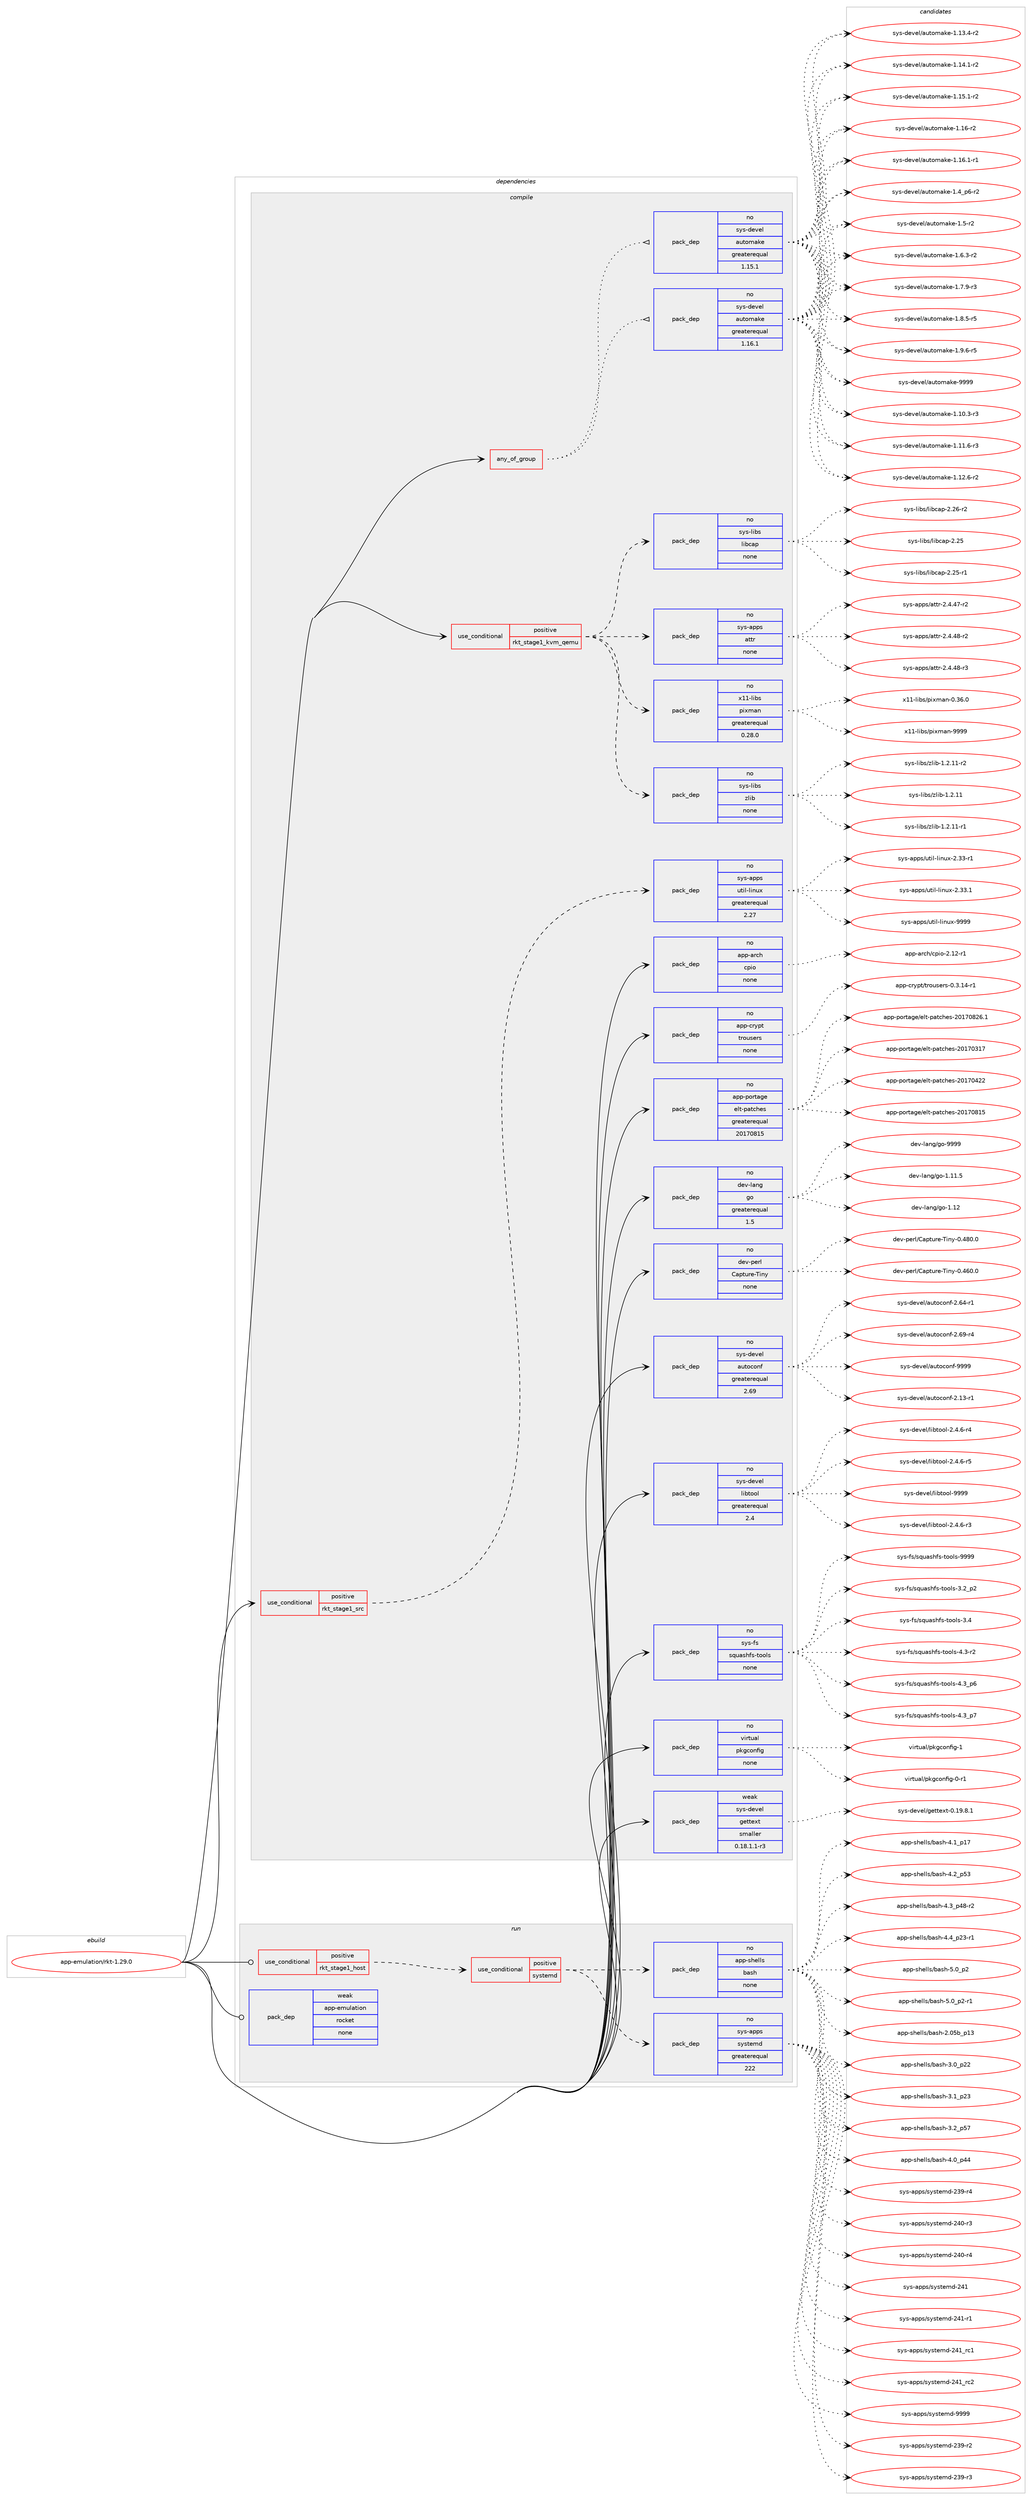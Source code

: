 digraph prolog {

# *************
# Graph options
# *************

newrank=true;
concentrate=true;
compound=true;
graph [rankdir=LR,fontname=Helvetica,fontsize=10,ranksep=1.5];#, ranksep=2.5, nodesep=0.2];
edge  [arrowhead=vee];
node  [fontname=Helvetica,fontsize=10];

# **********
# The ebuild
# **********

subgraph cluster_leftcol {
color=gray;
rank=same;
label=<<i>ebuild</i>>;
id [label="app-emulation/rkt-1.29.0", color=red, width=4, href="../app-emulation/rkt-1.29.0.svg"];
}

# ****************
# The dependencies
# ****************

subgraph cluster_midcol {
color=gray;
label=<<i>dependencies</i>>;
subgraph cluster_compile {
fillcolor="#eeeeee";
style=filled;
label=<<i>compile</i>>;
subgraph any19491 {
dependency1288333 [label=<<TABLE BORDER="0" CELLBORDER="1" CELLSPACING="0" CELLPADDING="4"><TR><TD CELLPADDING="10">any_of_group</TD></TR></TABLE>>, shape=none, color=red];subgraph pack917649 {
dependency1288334 [label=<<TABLE BORDER="0" CELLBORDER="1" CELLSPACING="0" CELLPADDING="4" WIDTH="220"><TR><TD ROWSPAN="6" CELLPADDING="30">pack_dep</TD></TR><TR><TD WIDTH="110">no</TD></TR><TR><TD>sys-devel</TD></TR><TR><TD>automake</TD></TR><TR><TD>greaterequal</TD></TR><TR><TD>1.16.1</TD></TR></TABLE>>, shape=none, color=blue];
}
dependency1288333:e -> dependency1288334:w [weight=20,style="dotted",arrowhead="oinv"];
subgraph pack917650 {
dependency1288335 [label=<<TABLE BORDER="0" CELLBORDER="1" CELLSPACING="0" CELLPADDING="4" WIDTH="220"><TR><TD ROWSPAN="6" CELLPADDING="30">pack_dep</TD></TR><TR><TD WIDTH="110">no</TD></TR><TR><TD>sys-devel</TD></TR><TR><TD>automake</TD></TR><TR><TD>greaterequal</TD></TR><TR><TD>1.15.1</TD></TR></TABLE>>, shape=none, color=blue];
}
dependency1288333:e -> dependency1288335:w [weight=20,style="dotted",arrowhead="oinv"];
}
id:e -> dependency1288333:w [weight=20,style="solid",arrowhead="vee"];
subgraph cond350665 {
dependency1288336 [label=<<TABLE BORDER="0" CELLBORDER="1" CELLSPACING="0" CELLPADDING="4"><TR><TD ROWSPAN="3" CELLPADDING="10">use_conditional</TD></TR><TR><TD>positive</TD></TR><TR><TD>rkt_stage1_kvm_qemu</TD></TR></TABLE>>, shape=none, color=red];
subgraph pack917651 {
dependency1288337 [label=<<TABLE BORDER="0" CELLBORDER="1" CELLSPACING="0" CELLPADDING="4" WIDTH="220"><TR><TD ROWSPAN="6" CELLPADDING="30">pack_dep</TD></TR><TR><TD WIDTH="110">no</TD></TR><TR><TD>sys-apps</TD></TR><TR><TD>attr</TD></TR><TR><TD>none</TD></TR><TR><TD></TD></TR></TABLE>>, shape=none, color=blue];
}
dependency1288336:e -> dependency1288337:w [weight=20,style="dashed",arrowhead="vee"];
subgraph pack917652 {
dependency1288338 [label=<<TABLE BORDER="0" CELLBORDER="1" CELLSPACING="0" CELLPADDING="4" WIDTH="220"><TR><TD ROWSPAN="6" CELLPADDING="30">pack_dep</TD></TR><TR><TD WIDTH="110">no</TD></TR><TR><TD>sys-libs</TD></TR><TR><TD>libcap</TD></TR><TR><TD>none</TD></TR><TR><TD></TD></TR></TABLE>>, shape=none, color=blue];
}
dependency1288336:e -> dependency1288338:w [weight=20,style="dashed",arrowhead="vee"];
subgraph pack917653 {
dependency1288339 [label=<<TABLE BORDER="0" CELLBORDER="1" CELLSPACING="0" CELLPADDING="4" WIDTH="220"><TR><TD ROWSPAN="6" CELLPADDING="30">pack_dep</TD></TR><TR><TD WIDTH="110">no</TD></TR><TR><TD>sys-libs</TD></TR><TR><TD>zlib</TD></TR><TR><TD>none</TD></TR><TR><TD></TD></TR></TABLE>>, shape=none, color=blue];
}
dependency1288336:e -> dependency1288339:w [weight=20,style="dashed",arrowhead="vee"];
subgraph pack917654 {
dependency1288340 [label=<<TABLE BORDER="0" CELLBORDER="1" CELLSPACING="0" CELLPADDING="4" WIDTH="220"><TR><TD ROWSPAN="6" CELLPADDING="30">pack_dep</TD></TR><TR><TD WIDTH="110">no</TD></TR><TR><TD>x11-libs</TD></TR><TR><TD>pixman</TD></TR><TR><TD>greaterequal</TD></TR><TR><TD>0.28.0</TD></TR></TABLE>>, shape=none, color=blue];
}
dependency1288336:e -> dependency1288340:w [weight=20,style="dashed",arrowhead="vee"];
}
id:e -> dependency1288336:w [weight=20,style="solid",arrowhead="vee"];
subgraph cond350666 {
dependency1288341 [label=<<TABLE BORDER="0" CELLBORDER="1" CELLSPACING="0" CELLPADDING="4"><TR><TD ROWSPAN="3" CELLPADDING="10">use_conditional</TD></TR><TR><TD>positive</TD></TR><TR><TD>rkt_stage1_src</TD></TR></TABLE>>, shape=none, color=red];
subgraph pack917655 {
dependency1288342 [label=<<TABLE BORDER="0" CELLBORDER="1" CELLSPACING="0" CELLPADDING="4" WIDTH="220"><TR><TD ROWSPAN="6" CELLPADDING="30">pack_dep</TD></TR><TR><TD WIDTH="110">no</TD></TR><TR><TD>sys-apps</TD></TR><TR><TD>util-linux</TD></TR><TR><TD>greaterequal</TD></TR><TR><TD>2.27</TD></TR></TABLE>>, shape=none, color=blue];
}
dependency1288341:e -> dependency1288342:w [weight=20,style="dashed",arrowhead="vee"];
}
id:e -> dependency1288341:w [weight=20,style="solid",arrowhead="vee"];
subgraph pack917656 {
dependency1288343 [label=<<TABLE BORDER="0" CELLBORDER="1" CELLSPACING="0" CELLPADDING="4" WIDTH="220"><TR><TD ROWSPAN="6" CELLPADDING="30">pack_dep</TD></TR><TR><TD WIDTH="110">no</TD></TR><TR><TD>app-arch</TD></TR><TR><TD>cpio</TD></TR><TR><TD>none</TD></TR><TR><TD></TD></TR></TABLE>>, shape=none, color=blue];
}
id:e -> dependency1288343:w [weight=20,style="solid",arrowhead="vee"];
subgraph pack917657 {
dependency1288344 [label=<<TABLE BORDER="0" CELLBORDER="1" CELLSPACING="0" CELLPADDING="4" WIDTH="220"><TR><TD ROWSPAN="6" CELLPADDING="30">pack_dep</TD></TR><TR><TD WIDTH="110">no</TD></TR><TR><TD>app-crypt</TD></TR><TR><TD>trousers</TD></TR><TR><TD>none</TD></TR><TR><TD></TD></TR></TABLE>>, shape=none, color=blue];
}
id:e -> dependency1288344:w [weight=20,style="solid",arrowhead="vee"];
subgraph pack917658 {
dependency1288345 [label=<<TABLE BORDER="0" CELLBORDER="1" CELLSPACING="0" CELLPADDING="4" WIDTH="220"><TR><TD ROWSPAN="6" CELLPADDING="30">pack_dep</TD></TR><TR><TD WIDTH="110">no</TD></TR><TR><TD>app-portage</TD></TR><TR><TD>elt-patches</TD></TR><TR><TD>greaterequal</TD></TR><TR><TD>20170815</TD></TR></TABLE>>, shape=none, color=blue];
}
id:e -> dependency1288345:w [weight=20,style="solid",arrowhead="vee"];
subgraph pack917659 {
dependency1288346 [label=<<TABLE BORDER="0" CELLBORDER="1" CELLSPACING="0" CELLPADDING="4" WIDTH="220"><TR><TD ROWSPAN="6" CELLPADDING="30">pack_dep</TD></TR><TR><TD WIDTH="110">no</TD></TR><TR><TD>dev-lang</TD></TR><TR><TD>go</TD></TR><TR><TD>greaterequal</TD></TR><TR><TD>1.5</TD></TR></TABLE>>, shape=none, color=blue];
}
id:e -> dependency1288346:w [weight=20,style="solid",arrowhead="vee"];
subgraph pack917660 {
dependency1288347 [label=<<TABLE BORDER="0" CELLBORDER="1" CELLSPACING="0" CELLPADDING="4" WIDTH="220"><TR><TD ROWSPAN="6" CELLPADDING="30">pack_dep</TD></TR><TR><TD WIDTH="110">no</TD></TR><TR><TD>dev-perl</TD></TR><TR><TD>Capture-Tiny</TD></TR><TR><TD>none</TD></TR><TR><TD></TD></TR></TABLE>>, shape=none, color=blue];
}
id:e -> dependency1288347:w [weight=20,style="solid",arrowhead="vee"];
subgraph pack917661 {
dependency1288348 [label=<<TABLE BORDER="0" CELLBORDER="1" CELLSPACING="0" CELLPADDING="4" WIDTH="220"><TR><TD ROWSPAN="6" CELLPADDING="30">pack_dep</TD></TR><TR><TD WIDTH="110">no</TD></TR><TR><TD>sys-devel</TD></TR><TR><TD>autoconf</TD></TR><TR><TD>greaterequal</TD></TR><TR><TD>2.69</TD></TR></TABLE>>, shape=none, color=blue];
}
id:e -> dependency1288348:w [weight=20,style="solid",arrowhead="vee"];
subgraph pack917662 {
dependency1288349 [label=<<TABLE BORDER="0" CELLBORDER="1" CELLSPACING="0" CELLPADDING="4" WIDTH="220"><TR><TD ROWSPAN="6" CELLPADDING="30">pack_dep</TD></TR><TR><TD WIDTH="110">no</TD></TR><TR><TD>sys-devel</TD></TR><TR><TD>libtool</TD></TR><TR><TD>greaterequal</TD></TR><TR><TD>2.4</TD></TR></TABLE>>, shape=none, color=blue];
}
id:e -> dependency1288349:w [weight=20,style="solid",arrowhead="vee"];
subgraph pack917663 {
dependency1288350 [label=<<TABLE BORDER="0" CELLBORDER="1" CELLSPACING="0" CELLPADDING="4" WIDTH="220"><TR><TD ROWSPAN="6" CELLPADDING="30">pack_dep</TD></TR><TR><TD WIDTH="110">no</TD></TR><TR><TD>sys-fs</TD></TR><TR><TD>squashfs-tools</TD></TR><TR><TD>none</TD></TR><TR><TD></TD></TR></TABLE>>, shape=none, color=blue];
}
id:e -> dependency1288350:w [weight=20,style="solid",arrowhead="vee"];
subgraph pack917664 {
dependency1288351 [label=<<TABLE BORDER="0" CELLBORDER="1" CELLSPACING="0" CELLPADDING="4" WIDTH="220"><TR><TD ROWSPAN="6" CELLPADDING="30">pack_dep</TD></TR><TR><TD WIDTH="110">no</TD></TR><TR><TD>virtual</TD></TR><TR><TD>pkgconfig</TD></TR><TR><TD>none</TD></TR><TR><TD></TD></TR></TABLE>>, shape=none, color=blue];
}
id:e -> dependency1288351:w [weight=20,style="solid",arrowhead="vee"];
subgraph pack917665 {
dependency1288352 [label=<<TABLE BORDER="0" CELLBORDER="1" CELLSPACING="0" CELLPADDING="4" WIDTH="220"><TR><TD ROWSPAN="6" CELLPADDING="30">pack_dep</TD></TR><TR><TD WIDTH="110">weak</TD></TR><TR><TD>sys-devel</TD></TR><TR><TD>gettext</TD></TR><TR><TD>smaller</TD></TR><TR><TD>0.18.1.1-r3</TD></TR></TABLE>>, shape=none, color=blue];
}
id:e -> dependency1288352:w [weight=20,style="solid",arrowhead="vee"];
}
subgraph cluster_compileandrun {
fillcolor="#eeeeee";
style=filled;
label=<<i>compile and run</i>>;
}
subgraph cluster_run {
fillcolor="#eeeeee";
style=filled;
label=<<i>run</i>>;
subgraph cond350667 {
dependency1288353 [label=<<TABLE BORDER="0" CELLBORDER="1" CELLSPACING="0" CELLPADDING="4"><TR><TD ROWSPAN="3" CELLPADDING="10">use_conditional</TD></TR><TR><TD>positive</TD></TR><TR><TD>rkt_stage1_host</TD></TR></TABLE>>, shape=none, color=red];
subgraph cond350668 {
dependency1288354 [label=<<TABLE BORDER="0" CELLBORDER="1" CELLSPACING="0" CELLPADDING="4"><TR><TD ROWSPAN="3" CELLPADDING="10">use_conditional</TD></TR><TR><TD>positive</TD></TR><TR><TD>systemd</TD></TR></TABLE>>, shape=none, color=red];
subgraph pack917666 {
dependency1288355 [label=<<TABLE BORDER="0" CELLBORDER="1" CELLSPACING="0" CELLPADDING="4" WIDTH="220"><TR><TD ROWSPAN="6" CELLPADDING="30">pack_dep</TD></TR><TR><TD WIDTH="110">no</TD></TR><TR><TD>sys-apps</TD></TR><TR><TD>systemd</TD></TR><TR><TD>greaterequal</TD></TR><TR><TD>222</TD></TR></TABLE>>, shape=none, color=blue];
}
dependency1288354:e -> dependency1288355:w [weight=20,style="dashed",arrowhead="vee"];
subgraph pack917667 {
dependency1288356 [label=<<TABLE BORDER="0" CELLBORDER="1" CELLSPACING="0" CELLPADDING="4" WIDTH="220"><TR><TD ROWSPAN="6" CELLPADDING="30">pack_dep</TD></TR><TR><TD WIDTH="110">no</TD></TR><TR><TD>app-shells</TD></TR><TR><TD>bash</TD></TR><TR><TD>none</TD></TR><TR><TD></TD></TR></TABLE>>, shape=none, color=blue];
}
dependency1288354:e -> dependency1288356:w [weight=20,style="dashed",arrowhead="vee"];
}
dependency1288353:e -> dependency1288354:w [weight=20,style="dashed",arrowhead="vee"];
}
id:e -> dependency1288353:w [weight=20,style="solid",arrowhead="odot"];
subgraph pack917668 {
dependency1288357 [label=<<TABLE BORDER="0" CELLBORDER="1" CELLSPACING="0" CELLPADDING="4" WIDTH="220"><TR><TD ROWSPAN="6" CELLPADDING="30">pack_dep</TD></TR><TR><TD WIDTH="110">weak</TD></TR><TR><TD>app-emulation</TD></TR><TR><TD>rocket</TD></TR><TR><TD>none</TD></TR><TR><TD></TD></TR></TABLE>>, shape=none, color=blue];
}
id:e -> dependency1288357:w [weight=20,style="solid",arrowhead="odot"];
}
}

# **************
# The candidates
# **************

subgraph cluster_choices {
rank=same;
color=gray;
label=<<i>candidates</i>>;

subgraph choice917649 {
color=black;
nodesep=1;
choice11512111545100101118101108479711711611110997107101454946494846514511451 [label="sys-devel/automake-1.10.3-r3", color=red, width=4,href="../sys-devel/automake-1.10.3-r3.svg"];
choice11512111545100101118101108479711711611110997107101454946494946544511451 [label="sys-devel/automake-1.11.6-r3", color=red, width=4,href="../sys-devel/automake-1.11.6-r3.svg"];
choice11512111545100101118101108479711711611110997107101454946495046544511450 [label="sys-devel/automake-1.12.6-r2", color=red, width=4,href="../sys-devel/automake-1.12.6-r2.svg"];
choice11512111545100101118101108479711711611110997107101454946495146524511450 [label="sys-devel/automake-1.13.4-r2", color=red, width=4,href="../sys-devel/automake-1.13.4-r2.svg"];
choice11512111545100101118101108479711711611110997107101454946495246494511450 [label="sys-devel/automake-1.14.1-r2", color=red, width=4,href="../sys-devel/automake-1.14.1-r2.svg"];
choice11512111545100101118101108479711711611110997107101454946495346494511450 [label="sys-devel/automake-1.15.1-r2", color=red, width=4,href="../sys-devel/automake-1.15.1-r2.svg"];
choice1151211154510010111810110847971171161111099710710145494649544511450 [label="sys-devel/automake-1.16-r2", color=red, width=4,href="../sys-devel/automake-1.16-r2.svg"];
choice11512111545100101118101108479711711611110997107101454946495446494511449 [label="sys-devel/automake-1.16.1-r1", color=red, width=4,href="../sys-devel/automake-1.16.1-r1.svg"];
choice115121115451001011181011084797117116111109971071014549465295112544511450 [label="sys-devel/automake-1.4_p6-r2", color=red, width=4,href="../sys-devel/automake-1.4_p6-r2.svg"];
choice11512111545100101118101108479711711611110997107101454946534511450 [label="sys-devel/automake-1.5-r2", color=red, width=4,href="../sys-devel/automake-1.5-r2.svg"];
choice115121115451001011181011084797117116111109971071014549465446514511450 [label="sys-devel/automake-1.6.3-r2", color=red, width=4,href="../sys-devel/automake-1.6.3-r2.svg"];
choice115121115451001011181011084797117116111109971071014549465546574511451 [label="sys-devel/automake-1.7.9-r3", color=red, width=4,href="../sys-devel/automake-1.7.9-r3.svg"];
choice115121115451001011181011084797117116111109971071014549465646534511453 [label="sys-devel/automake-1.8.5-r5", color=red, width=4,href="../sys-devel/automake-1.8.5-r5.svg"];
choice115121115451001011181011084797117116111109971071014549465746544511453 [label="sys-devel/automake-1.9.6-r5", color=red, width=4,href="../sys-devel/automake-1.9.6-r5.svg"];
choice115121115451001011181011084797117116111109971071014557575757 [label="sys-devel/automake-9999", color=red, width=4,href="../sys-devel/automake-9999.svg"];
dependency1288334:e -> choice11512111545100101118101108479711711611110997107101454946494846514511451:w [style=dotted,weight="100"];
dependency1288334:e -> choice11512111545100101118101108479711711611110997107101454946494946544511451:w [style=dotted,weight="100"];
dependency1288334:e -> choice11512111545100101118101108479711711611110997107101454946495046544511450:w [style=dotted,weight="100"];
dependency1288334:e -> choice11512111545100101118101108479711711611110997107101454946495146524511450:w [style=dotted,weight="100"];
dependency1288334:e -> choice11512111545100101118101108479711711611110997107101454946495246494511450:w [style=dotted,weight="100"];
dependency1288334:e -> choice11512111545100101118101108479711711611110997107101454946495346494511450:w [style=dotted,weight="100"];
dependency1288334:e -> choice1151211154510010111810110847971171161111099710710145494649544511450:w [style=dotted,weight="100"];
dependency1288334:e -> choice11512111545100101118101108479711711611110997107101454946495446494511449:w [style=dotted,weight="100"];
dependency1288334:e -> choice115121115451001011181011084797117116111109971071014549465295112544511450:w [style=dotted,weight="100"];
dependency1288334:e -> choice11512111545100101118101108479711711611110997107101454946534511450:w [style=dotted,weight="100"];
dependency1288334:e -> choice115121115451001011181011084797117116111109971071014549465446514511450:w [style=dotted,weight="100"];
dependency1288334:e -> choice115121115451001011181011084797117116111109971071014549465546574511451:w [style=dotted,weight="100"];
dependency1288334:e -> choice115121115451001011181011084797117116111109971071014549465646534511453:w [style=dotted,weight="100"];
dependency1288334:e -> choice115121115451001011181011084797117116111109971071014549465746544511453:w [style=dotted,weight="100"];
dependency1288334:e -> choice115121115451001011181011084797117116111109971071014557575757:w [style=dotted,weight="100"];
}
subgraph choice917650 {
color=black;
nodesep=1;
choice11512111545100101118101108479711711611110997107101454946494846514511451 [label="sys-devel/automake-1.10.3-r3", color=red, width=4,href="../sys-devel/automake-1.10.3-r3.svg"];
choice11512111545100101118101108479711711611110997107101454946494946544511451 [label="sys-devel/automake-1.11.6-r3", color=red, width=4,href="../sys-devel/automake-1.11.6-r3.svg"];
choice11512111545100101118101108479711711611110997107101454946495046544511450 [label="sys-devel/automake-1.12.6-r2", color=red, width=4,href="../sys-devel/automake-1.12.6-r2.svg"];
choice11512111545100101118101108479711711611110997107101454946495146524511450 [label="sys-devel/automake-1.13.4-r2", color=red, width=4,href="../sys-devel/automake-1.13.4-r2.svg"];
choice11512111545100101118101108479711711611110997107101454946495246494511450 [label="sys-devel/automake-1.14.1-r2", color=red, width=4,href="../sys-devel/automake-1.14.1-r2.svg"];
choice11512111545100101118101108479711711611110997107101454946495346494511450 [label="sys-devel/automake-1.15.1-r2", color=red, width=4,href="../sys-devel/automake-1.15.1-r2.svg"];
choice1151211154510010111810110847971171161111099710710145494649544511450 [label="sys-devel/automake-1.16-r2", color=red, width=4,href="../sys-devel/automake-1.16-r2.svg"];
choice11512111545100101118101108479711711611110997107101454946495446494511449 [label="sys-devel/automake-1.16.1-r1", color=red, width=4,href="../sys-devel/automake-1.16.1-r1.svg"];
choice115121115451001011181011084797117116111109971071014549465295112544511450 [label="sys-devel/automake-1.4_p6-r2", color=red, width=4,href="../sys-devel/automake-1.4_p6-r2.svg"];
choice11512111545100101118101108479711711611110997107101454946534511450 [label="sys-devel/automake-1.5-r2", color=red, width=4,href="../sys-devel/automake-1.5-r2.svg"];
choice115121115451001011181011084797117116111109971071014549465446514511450 [label="sys-devel/automake-1.6.3-r2", color=red, width=4,href="../sys-devel/automake-1.6.3-r2.svg"];
choice115121115451001011181011084797117116111109971071014549465546574511451 [label="sys-devel/automake-1.7.9-r3", color=red, width=4,href="../sys-devel/automake-1.7.9-r3.svg"];
choice115121115451001011181011084797117116111109971071014549465646534511453 [label="sys-devel/automake-1.8.5-r5", color=red, width=4,href="../sys-devel/automake-1.8.5-r5.svg"];
choice115121115451001011181011084797117116111109971071014549465746544511453 [label="sys-devel/automake-1.9.6-r5", color=red, width=4,href="../sys-devel/automake-1.9.6-r5.svg"];
choice115121115451001011181011084797117116111109971071014557575757 [label="sys-devel/automake-9999", color=red, width=4,href="../sys-devel/automake-9999.svg"];
dependency1288335:e -> choice11512111545100101118101108479711711611110997107101454946494846514511451:w [style=dotted,weight="100"];
dependency1288335:e -> choice11512111545100101118101108479711711611110997107101454946494946544511451:w [style=dotted,weight="100"];
dependency1288335:e -> choice11512111545100101118101108479711711611110997107101454946495046544511450:w [style=dotted,weight="100"];
dependency1288335:e -> choice11512111545100101118101108479711711611110997107101454946495146524511450:w [style=dotted,weight="100"];
dependency1288335:e -> choice11512111545100101118101108479711711611110997107101454946495246494511450:w [style=dotted,weight="100"];
dependency1288335:e -> choice11512111545100101118101108479711711611110997107101454946495346494511450:w [style=dotted,weight="100"];
dependency1288335:e -> choice1151211154510010111810110847971171161111099710710145494649544511450:w [style=dotted,weight="100"];
dependency1288335:e -> choice11512111545100101118101108479711711611110997107101454946495446494511449:w [style=dotted,weight="100"];
dependency1288335:e -> choice115121115451001011181011084797117116111109971071014549465295112544511450:w [style=dotted,weight="100"];
dependency1288335:e -> choice11512111545100101118101108479711711611110997107101454946534511450:w [style=dotted,weight="100"];
dependency1288335:e -> choice115121115451001011181011084797117116111109971071014549465446514511450:w [style=dotted,weight="100"];
dependency1288335:e -> choice115121115451001011181011084797117116111109971071014549465546574511451:w [style=dotted,weight="100"];
dependency1288335:e -> choice115121115451001011181011084797117116111109971071014549465646534511453:w [style=dotted,weight="100"];
dependency1288335:e -> choice115121115451001011181011084797117116111109971071014549465746544511453:w [style=dotted,weight="100"];
dependency1288335:e -> choice115121115451001011181011084797117116111109971071014557575757:w [style=dotted,weight="100"];
}
subgraph choice917651 {
color=black;
nodesep=1;
choice11512111545971121121154797116116114455046524652554511450 [label="sys-apps/attr-2.4.47-r2", color=red, width=4,href="../sys-apps/attr-2.4.47-r2.svg"];
choice11512111545971121121154797116116114455046524652564511450 [label="sys-apps/attr-2.4.48-r2", color=red, width=4,href="../sys-apps/attr-2.4.48-r2.svg"];
choice11512111545971121121154797116116114455046524652564511451 [label="sys-apps/attr-2.4.48-r3", color=red, width=4,href="../sys-apps/attr-2.4.48-r3.svg"];
dependency1288337:e -> choice11512111545971121121154797116116114455046524652554511450:w [style=dotted,weight="100"];
dependency1288337:e -> choice11512111545971121121154797116116114455046524652564511450:w [style=dotted,weight="100"];
dependency1288337:e -> choice11512111545971121121154797116116114455046524652564511451:w [style=dotted,weight="100"];
}
subgraph choice917652 {
color=black;
nodesep=1;
choice1151211154510810598115471081059899971124550465053 [label="sys-libs/libcap-2.25", color=red, width=4,href="../sys-libs/libcap-2.25.svg"];
choice11512111545108105981154710810598999711245504650534511449 [label="sys-libs/libcap-2.25-r1", color=red, width=4,href="../sys-libs/libcap-2.25-r1.svg"];
choice11512111545108105981154710810598999711245504650544511450 [label="sys-libs/libcap-2.26-r2", color=red, width=4,href="../sys-libs/libcap-2.26-r2.svg"];
dependency1288338:e -> choice1151211154510810598115471081059899971124550465053:w [style=dotted,weight="100"];
dependency1288338:e -> choice11512111545108105981154710810598999711245504650534511449:w [style=dotted,weight="100"];
dependency1288338:e -> choice11512111545108105981154710810598999711245504650544511450:w [style=dotted,weight="100"];
}
subgraph choice917653 {
color=black;
nodesep=1;
choice1151211154510810598115471221081059845494650464949 [label="sys-libs/zlib-1.2.11", color=red, width=4,href="../sys-libs/zlib-1.2.11.svg"];
choice11512111545108105981154712210810598454946504649494511449 [label="sys-libs/zlib-1.2.11-r1", color=red, width=4,href="../sys-libs/zlib-1.2.11-r1.svg"];
choice11512111545108105981154712210810598454946504649494511450 [label="sys-libs/zlib-1.2.11-r2", color=red, width=4,href="../sys-libs/zlib-1.2.11-r2.svg"];
dependency1288339:e -> choice1151211154510810598115471221081059845494650464949:w [style=dotted,weight="100"];
dependency1288339:e -> choice11512111545108105981154712210810598454946504649494511449:w [style=dotted,weight="100"];
dependency1288339:e -> choice11512111545108105981154712210810598454946504649494511450:w [style=dotted,weight="100"];
}
subgraph choice917654 {
color=black;
nodesep=1;
choice12049494510810598115471121051201099711045484651544648 [label="x11-libs/pixman-0.36.0", color=red, width=4,href="../x11-libs/pixman-0.36.0.svg"];
choice1204949451081059811547112105120109971104557575757 [label="x11-libs/pixman-9999", color=red, width=4,href="../x11-libs/pixman-9999.svg"];
dependency1288340:e -> choice12049494510810598115471121051201099711045484651544648:w [style=dotted,weight="100"];
dependency1288340:e -> choice1204949451081059811547112105120109971104557575757:w [style=dotted,weight="100"];
}
subgraph choice917655 {
color=black;
nodesep=1;
choice1151211154597112112115471171161051084510810511011712045504651514511449 [label="sys-apps/util-linux-2.33-r1", color=red, width=4,href="../sys-apps/util-linux-2.33-r1.svg"];
choice1151211154597112112115471171161051084510810511011712045504651514649 [label="sys-apps/util-linux-2.33.1", color=red, width=4,href="../sys-apps/util-linux-2.33.1.svg"];
choice115121115459711211211547117116105108451081051101171204557575757 [label="sys-apps/util-linux-9999", color=red, width=4,href="../sys-apps/util-linux-9999.svg"];
dependency1288342:e -> choice1151211154597112112115471171161051084510810511011712045504651514511449:w [style=dotted,weight="100"];
dependency1288342:e -> choice1151211154597112112115471171161051084510810511011712045504651514649:w [style=dotted,weight="100"];
dependency1288342:e -> choice115121115459711211211547117116105108451081051101171204557575757:w [style=dotted,weight="100"];
}
subgraph choice917656 {
color=black;
nodesep=1;
choice97112112459711499104479911210511145504649504511449 [label="app-arch/cpio-2.12-r1", color=red, width=4,href="../app-arch/cpio-2.12-r1.svg"];
dependency1288343:e -> choice97112112459711499104479911210511145504649504511449:w [style=dotted,weight="100"];
}
subgraph choice917657 {
color=black;
nodesep=1;
choice97112112459911412111211647116114111117115101114115454846514649524511449 [label="app-crypt/trousers-0.3.14-r1", color=red, width=4,href="../app-crypt/trousers-0.3.14-r1.svg"];
dependency1288344:e -> choice97112112459911412111211647116114111117115101114115454846514649524511449:w [style=dotted,weight="100"];
}
subgraph choice917658 {
color=black;
nodesep=1;
choice97112112451121111141169710310147101108116451129711699104101115455048495548514955 [label="app-portage/elt-patches-20170317", color=red, width=4,href="../app-portage/elt-patches-20170317.svg"];
choice97112112451121111141169710310147101108116451129711699104101115455048495548525050 [label="app-portage/elt-patches-20170422", color=red, width=4,href="../app-portage/elt-patches-20170422.svg"];
choice97112112451121111141169710310147101108116451129711699104101115455048495548564953 [label="app-portage/elt-patches-20170815", color=red, width=4,href="../app-portage/elt-patches-20170815.svg"];
choice971121124511211111411697103101471011081164511297116991041011154550484955485650544649 [label="app-portage/elt-patches-20170826.1", color=red, width=4,href="../app-portage/elt-patches-20170826.1.svg"];
dependency1288345:e -> choice97112112451121111141169710310147101108116451129711699104101115455048495548514955:w [style=dotted,weight="100"];
dependency1288345:e -> choice97112112451121111141169710310147101108116451129711699104101115455048495548525050:w [style=dotted,weight="100"];
dependency1288345:e -> choice97112112451121111141169710310147101108116451129711699104101115455048495548564953:w [style=dotted,weight="100"];
dependency1288345:e -> choice971121124511211111411697103101471011081164511297116991041011154550484955485650544649:w [style=dotted,weight="100"];
}
subgraph choice917659 {
color=black;
nodesep=1;
choice10010111845108971101034710311145494649494653 [label="dev-lang/go-1.11.5", color=red, width=4,href="../dev-lang/go-1.11.5.svg"];
choice1001011184510897110103471031114549464950 [label="dev-lang/go-1.12", color=red, width=4,href="../dev-lang/go-1.12.svg"];
choice1001011184510897110103471031114557575757 [label="dev-lang/go-9999", color=red, width=4,href="../dev-lang/go-9999.svg"];
dependency1288346:e -> choice10010111845108971101034710311145494649494653:w [style=dotted,weight="100"];
dependency1288346:e -> choice1001011184510897110103471031114549464950:w [style=dotted,weight="100"];
dependency1288346:e -> choice1001011184510897110103471031114557575757:w [style=dotted,weight="100"];
}
subgraph choice917660 {
color=black;
nodesep=1;
choice1001011184511210111410847679711211611711410145841051101214548465254484648 [label="dev-perl/Capture-Tiny-0.460.0", color=red, width=4,href="../dev-perl/Capture-Tiny-0.460.0.svg"];
choice1001011184511210111410847679711211611711410145841051101214548465256484648 [label="dev-perl/Capture-Tiny-0.480.0", color=red, width=4,href="../dev-perl/Capture-Tiny-0.480.0.svg"];
dependency1288347:e -> choice1001011184511210111410847679711211611711410145841051101214548465254484648:w [style=dotted,weight="100"];
dependency1288347:e -> choice1001011184511210111410847679711211611711410145841051101214548465256484648:w [style=dotted,weight="100"];
}
subgraph choice917661 {
color=black;
nodesep=1;
choice1151211154510010111810110847971171161119911111010245504649514511449 [label="sys-devel/autoconf-2.13-r1", color=red, width=4,href="../sys-devel/autoconf-2.13-r1.svg"];
choice1151211154510010111810110847971171161119911111010245504654524511449 [label="sys-devel/autoconf-2.64-r1", color=red, width=4,href="../sys-devel/autoconf-2.64-r1.svg"];
choice1151211154510010111810110847971171161119911111010245504654574511452 [label="sys-devel/autoconf-2.69-r4", color=red, width=4,href="../sys-devel/autoconf-2.69-r4.svg"];
choice115121115451001011181011084797117116111991111101024557575757 [label="sys-devel/autoconf-9999", color=red, width=4,href="../sys-devel/autoconf-9999.svg"];
dependency1288348:e -> choice1151211154510010111810110847971171161119911111010245504649514511449:w [style=dotted,weight="100"];
dependency1288348:e -> choice1151211154510010111810110847971171161119911111010245504654524511449:w [style=dotted,weight="100"];
dependency1288348:e -> choice1151211154510010111810110847971171161119911111010245504654574511452:w [style=dotted,weight="100"];
dependency1288348:e -> choice115121115451001011181011084797117116111991111101024557575757:w [style=dotted,weight="100"];
}
subgraph choice917662 {
color=black;
nodesep=1;
choice1151211154510010111810110847108105981161111111084550465246544511451 [label="sys-devel/libtool-2.4.6-r3", color=red, width=4,href="../sys-devel/libtool-2.4.6-r3.svg"];
choice1151211154510010111810110847108105981161111111084550465246544511452 [label="sys-devel/libtool-2.4.6-r4", color=red, width=4,href="../sys-devel/libtool-2.4.6-r4.svg"];
choice1151211154510010111810110847108105981161111111084550465246544511453 [label="sys-devel/libtool-2.4.6-r5", color=red, width=4,href="../sys-devel/libtool-2.4.6-r5.svg"];
choice1151211154510010111810110847108105981161111111084557575757 [label="sys-devel/libtool-9999", color=red, width=4,href="../sys-devel/libtool-9999.svg"];
dependency1288349:e -> choice1151211154510010111810110847108105981161111111084550465246544511451:w [style=dotted,weight="100"];
dependency1288349:e -> choice1151211154510010111810110847108105981161111111084550465246544511452:w [style=dotted,weight="100"];
dependency1288349:e -> choice1151211154510010111810110847108105981161111111084550465246544511453:w [style=dotted,weight="100"];
dependency1288349:e -> choice1151211154510010111810110847108105981161111111084557575757:w [style=dotted,weight="100"];
}
subgraph choice917663 {
color=black;
nodesep=1;
choice11512111545102115471151131179711510410211545116111111108115455146509511250 [label="sys-fs/squashfs-tools-3.2_p2", color=red, width=4,href="../sys-fs/squashfs-tools-3.2_p2.svg"];
choice1151211154510211547115113117971151041021154511611111110811545514652 [label="sys-fs/squashfs-tools-3.4", color=red, width=4,href="../sys-fs/squashfs-tools-3.4.svg"];
choice11512111545102115471151131179711510410211545116111111108115455246514511450 [label="sys-fs/squashfs-tools-4.3-r2", color=red, width=4,href="../sys-fs/squashfs-tools-4.3-r2.svg"];
choice11512111545102115471151131179711510410211545116111111108115455246519511254 [label="sys-fs/squashfs-tools-4.3_p6", color=red, width=4,href="../sys-fs/squashfs-tools-4.3_p6.svg"];
choice11512111545102115471151131179711510410211545116111111108115455246519511255 [label="sys-fs/squashfs-tools-4.3_p7", color=red, width=4,href="../sys-fs/squashfs-tools-4.3_p7.svg"];
choice115121115451021154711511311797115104102115451161111111081154557575757 [label="sys-fs/squashfs-tools-9999", color=red, width=4,href="../sys-fs/squashfs-tools-9999.svg"];
dependency1288350:e -> choice11512111545102115471151131179711510410211545116111111108115455146509511250:w [style=dotted,weight="100"];
dependency1288350:e -> choice1151211154510211547115113117971151041021154511611111110811545514652:w [style=dotted,weight="100"];
dependency1288350:e -> choice11512111545102115471151131179711510410211545116111111108115455246514511450:w [style=dotted,weight="100"];
dependency1288350:e -> choice11512111545102115471151131179711510410211545116111111108115455246519511254:w [style=dotted,weight="100"];
dependency1288350:e -> choice11512111545102115471151131179711510410211545116111111108115455246519511255:w [style=dotted,weight="100"];
dependency1288350:e -> choice115121115451021154711511311797115104102115451161111111081154557575757:w [style=dotted,weight="100"];
}
subgraph choice917664 {
color=black;
nodesep=1;
choice11810511411611797108471121071039911111010210510345484511449 [label="virtual/pkgconfig-0-r1", color=red, width=4,href="../virtual/pkgconfig-0-r1.svg"];
choice1181051141161179710847112107103991111101021051034549 [label="virtual/pkgconfig-1", color=red, width=4,href="../virtual/pkgconfig-1.svg"];
dependency1288351:e -> choice11810511411611797108471121071039911111010210510345484511449:w [style=dotted,weight="100"];
dependency1288351:e -> choice1181051141161179710847112107103991111101021051034549:w [style=dotted,weight="100"];
}
subgraph choice917665 {
color=black;
nodesep=1;
choice1151211154510010111810110847103101116116101120116454846495746564649 [label="sys-devel/gettext-0.19.8.1", color=red, width=4,href="../sys-devel/gettext-0.19.8.1.svg"];
dependency1288352:e -> choice1151211154510010111810110847103101116116101120116454846495746564649:w [style=dotted,weight="100"];
}
subgraph choice917666 {
color=black;
nodesep=1;
choice115121115459711211211547115121115116101109100455051574511450 [label="sys-apps/systemd-239-r2", color=red, width=4,href="../sys-apps/systemd-239-r2.svg"];
choice115121115459711211211547115121115116101109100455051574511451 [label="sys-apps/systemd-239-r3", color=red, width=4,href="../sys-apps/systemd-239-r3.svg"];
choice115121115459711211211547115121115116101109100455051574511452 [label="sys-apps/systemd-239-r4", color=red, width=4,href="../sys-apps/systemd-239-r4.svg"];
choice115121115459711211211547115121115116101109100455052484511451 [label="sys-apps/systemd-240-r3", color=red, width=4,href="../sys-apps/systemd-240-r3.svg"];
choice115121115459711211211547115121115116101109100455052484511452 [label="sys-apps/systemd-240-r4", color=red, width=4,href="../sys-apps/systemd-240-r4.svg"];
choice11512111545971121121154711512111511610110910045505249 [label="sys-apps/systemd-241", color=red, width=4,href="../sys-apps/systemd-241.svg"];
choice115121115459711211211547115121115116101109100455052494511449 [label="sys-apps/systemd-241-r1", color=red, width=4,href="../sys-apps/systemd-241-r1.svg"];
choice11512111545971121121154711512111511610110910045505249951149949 [label="sys-apps/systemd-241_rc1", color=red, width=4,href="../sys-apps/systemd-241_rc1.svg"];
choice11512111545971121121154711512111511610110910045505249951149950 [label="sys-apps/systemd-241_rc2", color=red, width=4,href="../sys-apps/systemd-241_rc2.svg"];
choice1151211154597112112115471151211151161011091004557575757 [label="sys-apps/systemd-9999", color=red, width=4,href="../sys-apps/systemd-9999.svg"];
dependency1288355:e -> choice115121115459711211211547115121115116101109100455051574511450:w [style=dotted,weight="100"];
dependency1288355:e -> choice115121115459711211211547115121115116101109100455051574511451:w [style=dotted,weight="100"];
dependency1288355:e -> choice115121115459711211211547115121115116101109100455051574511452:w [style=dotted,weight="100"];
dependency1288355:e -> choice115121115459711211211547115121115116101109100455052484511451:w [style=dotted,weight="100"];
dependency1288355:e -> choice115121115459711211211547115121115116101109100455052484511452:w [style=dotted,weight="100"];
dependency1288355:e -> choice11512111545971121121154711512111511610110910045505249:w [style=dotted,weight="100"];
dependency1288355:e -> choice115121115459711211211547115121115116101109100455052494511449:w [style=dotted,weight="100"];
dependency1288355:e -> choice11512111545971121121154711512111511610110910045505249951149949:w [style=dotted,weight="100"];
dependency1288355:e -> choice11512111545971121121154711512111511610110910045505249951149950:w [style=dotted,weight="100"];
dependency1288355:e -> choice1151211154597112112115471151211151161011091004557575757:w [style=dotted,weight="100"];
}
subgraph choice917667 {
color=black;
nodesep=1;
choice9711211245115104101108108115479897115104455046485398951124951 [label="app-shells/bash-2.05b_p13", color=red, width=4,href="../app-shells/bash-2.05b_p13.svg"];
choice971121124511510410110810811547989711510445514648951125050 [label="app-shells/bash-3.0_p22", color=red, width=4,href="../app-shells/bash-3.0_p22.svg"];
choice971121124511510410110810811547989711510445514649951125051 [label="app-shells/bash-3.1_p23", color=red, width=4,href="../app-shells/bash-3.1_p23.svg"];
choice971121124511510410110810811547989711510445514650951125355 [label="app-shells/bash-3.2_p57", color=red, width=4,href="../app-shells/bash-3.2_p57.svg"];
choice971121124511510410110810811547989711510445524648951125252 [label="app-shells/bash-4.0_p44", color=red, width=4,href="../app-shells/bash-4.0_p44.svg"];
choice971121124511510410110810811547989711510445524649951124955 [label="app-shells/bash-4.1_p17", color=red, width=4,href="../app-shells/bash-4.1_p17.svg"];
choice971121124511510410110810811547989711510445524650951125351 [label="app-shells/bash-4.2_p53", color=red, width=4,href="../app-shells/bash-4.2_p53.svg"];
choice9711211245115104101108108115479897115104455246519511252564511450 [label="app-shells/bash-4.3_p48-r2", color=red, width=4,href="../app-shells/bash-4.3_p48-r2.svg"];
choice9711211245115104101108108115479897115104455246529511250514511449 [label="app-shells/bash-4.4_p23-r1", color=red, width=4,href="../app-shells/bash-4.4_p23-r1.svg"];
choice9711211245115104101108108115479897115104455346489511250 [label="app-shells/bash-5.0_p2", color=red, width=4,href="../app-shells/bash-5.0_p2.svg"];
choice97112112451151041011081081154798971151044553464895112504511449 [label="app-shells/bash-5.0_p2-r1", color=red, width=4,href="../app-shells/bash-5.0_p2-r1.svg"];
dependency1288356:e -> choice9711211245115104101108108115479897115104455046485398951124951:w [style=dotted,weight="100"];
dependency1288356:e -> choice971121124511510410110810811547989711510445514648951125050:w [style=dotted,weight="100"];
dependency1288356:e -> choice971121124511510410110810811547989711510445514649951125051:w [style=dotted,weight="100"];
dependency1288356:e -> choice971121124511510410110810811547989711510445514650951125355:w [style=dotted,weight="100"];
dependency1288356:e -> choice971121124511510410110810811547989711510445524648951125252:w [style=dotted,weight="100"];
dependency1288356:e -> choice971121124511510410110810811547989711510445524649951124955:w [style=dotted,weight="100"];
dependency1288356:e -> choice971121124511510410110810811547989711510445524650951125351:w [style=dotted,weight="100"];
dependency1288356:e -> choice9711211245115104101108108115479897115104455246519511252564511450:w [style=dotted,weight="100"];
dependency1288356:e -> choice9711211245115104101108108115479897115104455246529511250514511449:w [style=dotted,weight="100"];
dependency1288356:e -> choice9711211245115104101108108115479897115104455346489511250:w [style=dotted,weight="100"];
dependency1288356:e -> choice97112112451151041011081081154798971151044553464895112504511449:w [style=dotted,weight="100"];
}
subgraph choice917668 {
color=black;
nodesep=1;
}
}

}
